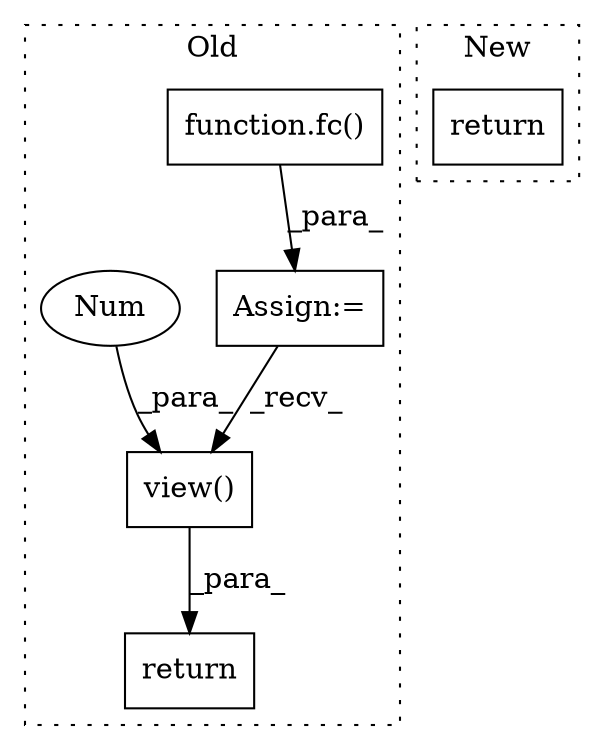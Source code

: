 digraph G {
subgraph cluster0 {
1 [label="function.fc()" a="75" s="4159,4167" l="3,1" shape="box"];
3 [label="Assign:=" a="68" s="4158" l="1" shape="box"];
4 [label="view()" a="75" s="4184,4248" l="12,1" shape="box"];
5 [label="Num" a="76" s="4247" l="1" shape="ellipse"];
6 [label="return" a="93" s="4294" l="7" shape="box"];
label = "Old";
style="dotted";
}
subgraph cluster1 {
2 [label="return" a="93" s="4060" l="7" shape="box"];
label = "New";
style="dotted";
}
1 -> 3 [label="_para_"];
3 -> 4 [label="_recv_"];
4 -> 6 [label="_para_"];
5 -> 4 [label="_para_"];
}